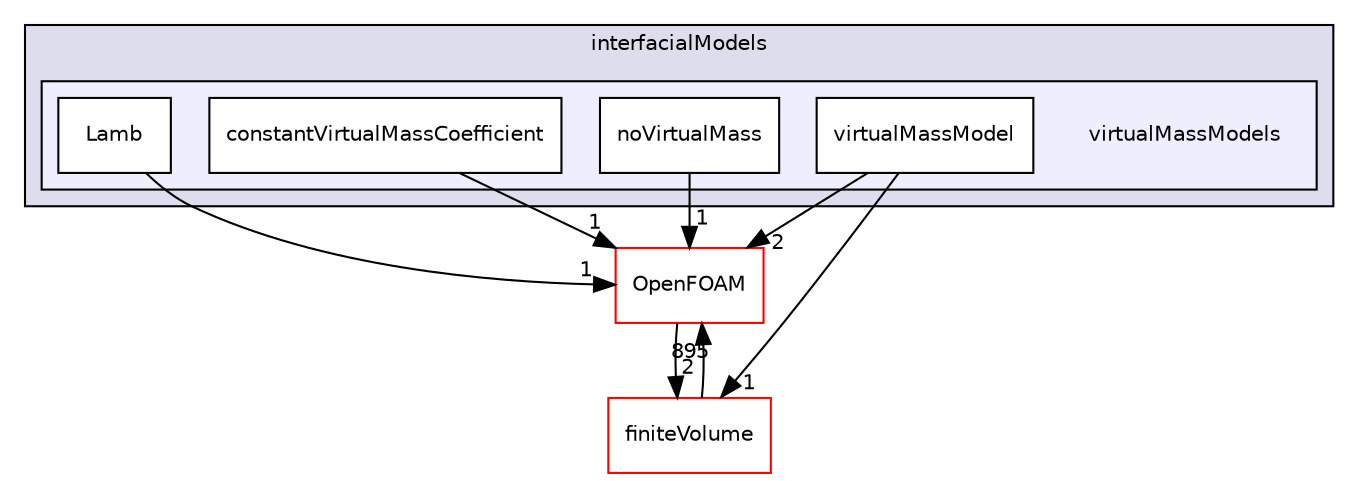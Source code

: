 digraph "src/phaseSystemModels/reactingEulerFoam/interfacialModels/virtualMassModels" {
  bgcolor=transparent;
  compound=true
  node [ fontsize="10", fontname="Helvetica"];
  edge [ labelfontsize="10", labelfontname="Helvetica"];
  subgraph clusterdir_5934097b4d7408dbf6d7abeb4fcc346f {
    graph [ bgcolor="#ddddee", pencolor="black", label="interfacialModels" fontname="Helvetica", fontsize="10", URL="dir_5934097b4d7408dbf6d7abeb4fcc346f.html"]
  subgraph clusterdir_36516fad65dcba3d0f81a69c15aed8a3 {
    graph [ bgcolor="#eeeeff", pencolor="black", label="" URL="dir_36516fad65dcba3d0f81a69c15aed8a3.html"];
    dir_36516fad65dcba3d0f81a69c15aed8a3 [shape=plaintext label="virtualMassModels"];
    dir_b81de63b5060f392cd3827964d49eac3 [shape=box label="constantVirtualMassCoefficient" color="black" fillcolor="white" style="filled" URL="dir_b81de63b5060f392cd3827964d49eac3.html"];
    dir_7ea3e04e72ebe86d8fe53b04c21a590c [shape=box label="Lamb" color="black" fillcolor="white" style="filled" URL="dir_7ea3e04e72ebe86d8fe53b04c21a590c.html"];
    dir_9f50980bf1a9fc0c62bb7921db2e5642 [shape=box label="noVirtualMass" color="black" fillcolor="white" style="filled" URL="dir_9f50980bf1a9fc0c62bb7921db2e5642.html"];
    dir_3c90dfee32fa201afe1074fd22a6d80c [shape=box label="virtualMassModel" color="black" fillcolor="white" style="filled" URL="dir_3c90dfee32fa201afe1074fd22a6d80c.html"];
  }
  }
  dir_9bd15774b555cf7259a6fa18f99fe99b [shape=box label="finiteVolume" color="red" URL="dir_9bd15774b555cf7259a6fa18f99fe99b.html"];
  dir_c5473ff19b20e6ec4dfe5c310b3778a8 [shape=box label="OpenFOAM" color="red" URL="dir_c5473ff19b20e6ec4dfe5c310b3778a8.html"];
  dir_7ea3e04e72ebe86d8fe53b04c21a590c->dir_c5473ff19b20e6ec4dfe5c310b3778a8 [headlabel="1", labeldistance=1.5 headhref="dir_003172_002151.html"];
  dir_9bd15774b555cf7259a6fa18f99fe99b->dir_c5473ff19b20e6ec4dfe5c310b3778a8 [headlabel="895", labeldistance=1.5 headhref="dir_000814_002151.html"];
  dir_b81de63b5060f392cd3827964d49eac3->dir_c5473ff19b20e6ec4dfe5c310b3778a8 [headlabel="1", labeldistance=1.5 headhref="dir_003169_002151.html"];
  dir_9f50980bf1a9fc0c62bb7921db2e5642->dir_c5473ff19b20e6ec4dfe5c310b3778a8 [headlabel="1", labeldistance=1.5 headhref="dir_003174_002151.html"];
  dir_c5473ff19b20e6ec4dfe5c310b3778a8->dir_9bd15774b555cf7259a6fa18f99fe99b [headlabel="2", labeldistance=1.5 headhref="dir_002151_000814.html"];
  dir_3c90dfee32fa201afe1074fd22a6d80c->dir_9bd15774b555cf7259a6fa18f99fe99b [headlabel="1", labeldistance=1.5 headhref="dir_003176_000814.html"];
  dir_3c90dfee32fa201afe1074fd22a6d80c->dir_c5473ff19b20e6ec4dfe5c310b3778a8 [headlabel="2", labeldistance=1.5 headhref="dir_003176_002151.html"];
}

